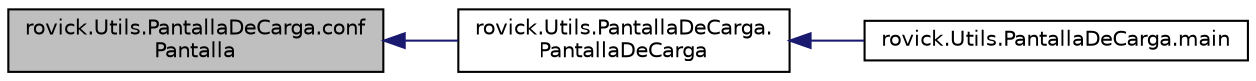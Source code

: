 digraph "rovick.Utils.PantallaDeCarga.confPantalla"
{
  edge [fontname="Helvetica",fontsize="10",labelfontname="Helvetica",labelfontsize="10"];
  node [fontname="Helvetica",fontsize="10",shape=record];
  rankdir="LR";
  Node16 [label="rovick.Utils.PantallaDeCarga.conf\lPantalla",height=0.2,width=0.4,color="black", fillcolor="grey75", style="filled", fontcolor="black"];
  Node16 -> Node17 [dir="back",color="midnightblue",fontsize="10",style="solid",fontname="Helvetica"];
  Node17 [label="rovick.Utils.PantallaDeCarga.\lPantallaDeCarga",height=0.2,width=0.4,color="black", fillcolor="white", style="filled",URL="$classrovick_1_1_utils_1_1_pantalla_de_carga.html#ac7fe8ffc67ca900231aa540056d8cccb"];
  Node17 -> Node18 [dir="back",color="midnightblue",fontsize="10",style="solid",fontname="Helvetica"];
  Node18 [label="rovick.Utils.PantallaDeCarga.main",height=0.2,width=0.4,color="black", fillcolor="white", style="filled",URL="$classrovick_1_1_utils_1_1_pantalla_de_carga.html#aefc214204978cf73df4bf51dcd940899"];
}
